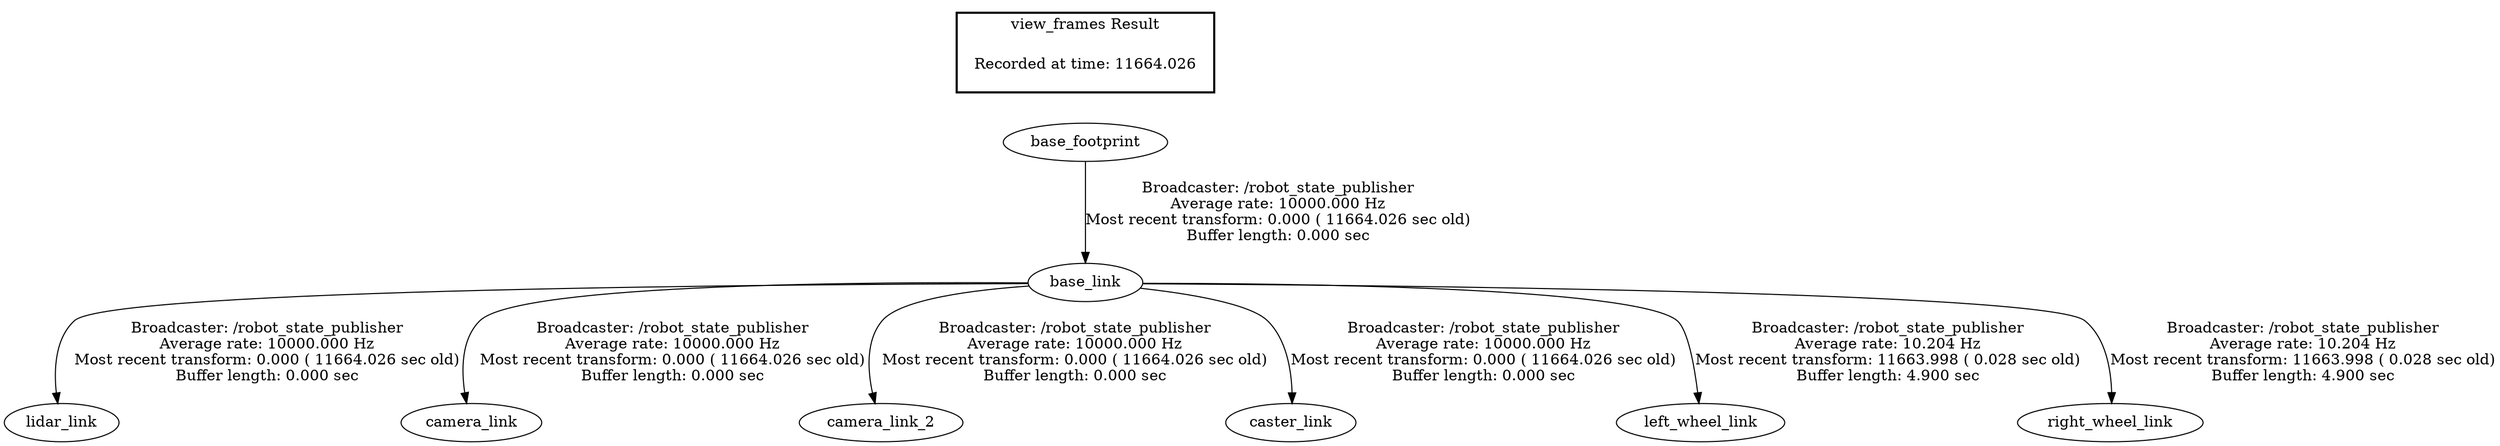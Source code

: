 digraph G {
"base_footprint" -> "base_link"[label="Broadcaster: /robot_state_publisher\nAverage rate: 10000.000 Hz\nMost recent transform: 0.000 ( 11664.026 sec old)\nBuffer length: 0.000 sec\n"];
"base_link" -> "lidar_link"[label="Broadcaster: /robot_state_publisher\nAverage rate: 10000.000 Hz\nMost recent transform: 0.000 ( 11664.026 sec old)\nBuffer length: 0.000 sec\n"];
"base_link" -> "camera_link"[label="Broadcaster: /robot_state_publisher\nAverage rate: 10000.000 Hz\nMost recent transform: 0.000 ( 11664.026 sec old)\nBuffer length: 0.000 sec\n"];
"base_link" -> "camera_link_2"[label="Broadcaster: /robot_state_publisher\nAverage rate: 10000.000 Hz\nMost recent transform: 0.000 ( 11664.026 sec old)\nBuffer length: 0.000 sec\n"];
"base_link" -> "caster_link"[label="Broadcaster: /robot_state_publisher\nAverage rate: 10000.000 Hz\nMost recent transform: 0.000 ( 11664.026 sec old)\nBuffer length: 0.000 sec\n"];
"base_link" -> "left_wheel_link"[label="Broadcaster: /robot_state_publisher\nAverage rate: 10.204 Hz\nMost recent transform: 11663.998 ( 0.028 sec old)\nBuffer length: 4.900 sec\n"];
"base_link" -> "right_wheel_link"[label="Broadcaster: /robot_state_publisher\nAverage rate: 10.204 Hz\nMost recent transform: 11663.998 ( 0.028 sec old)\nBuffer length: 4.900 sec\n"];
edge [style=invis];
 subgraph cluster_legend { style=bold; color=black; label ="view_frames Result";
"Recorded at time: 11664.026"[ shape=plaintext ] ;
 }->"base_footprint";
}